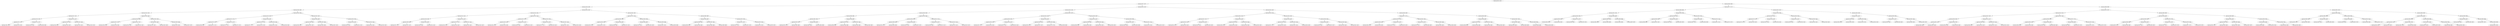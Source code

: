 digraph G{
1194361637 [label="Node{data=[8501, 8501]}"]
1194361637 -> 485664459
485664459 [label="Node{data=[5877, 5877]}"]
485664459 -> 1067007270
1067007270 [label="Node{data=[3326, 3326]}"]
1067007270 -> 700865068
700865068 [label="Node{data=[3268, 3268]}"]
700865068 -> 1781321114
1781321114 [label="Node{data=[3235, 3235]}"]
1781321114 -> 1675754218
1675754218 [label="Node{data=[3227, 3227]}"]
1675754218 -> 367496125
367496125 [label="Node{data=[2105, 2105]}"]
367496125 -> 241935383
241935383 [label="Node{data=[1972, 1972]}"]
241935383 -> 36169821
36169821 [label="Node{data=[1963, 1963]}"]
241935383 -> 1853711449
1853711449 [label="Node{data=[2016, 2016]}"]
367496125 -> 1206820936
1206820936 [label="Node{data=[2712, 2712]}"]
1206820936 -> 343338942
343338942 [label="Node{data=[2400, 2400]}"]
1206820936 -> 699304045
699304045 [label="Node{data=[2806, 2806]}"]
1675754218 -> 754216621
754216621 [label="Node{data=[3231, 3231]}"]
754216621 -> 514488219
514488219 [label="Node{data=[3229, 3229]}"]
514488219 -> 1023566063
1023566063 [label="Node{data=[3228, 3228]}"]
514488219 -> 1613920962
1613920962 [label="Node{data=[3230, 3230]}"]
754216621 -> 1874653551
1874653551 [label="Node{data=[3233, 3233]}"]
1874653551 -> 585581996
585581996 [label="Node{data=[3232, 3232]}"]
1874653551 -> 206330887
206330887 [label="Node{data=[3234, 3234]}"]
1781321114 -> 2136720166
2136720166 [label="Node{data=[3260, 3260]}"]
2136720166 -> 2011460139
2011460139 [label="Node{data=[3239, 3239]}"]
2011460139 -> 1865843550
1865843550 [label="Node{data=[3237, 3237]}"]
1865843550 -> 24401627
24401627 [label="Node{data=[3236, 3236]}"]
1865843550 -> 546826016
546826016 [label="Node{data=[3238, 3238]}"]
2011460139 -> 1949740083
1949740083 [label="Node{data=[3241, 3241]}"]
1949740083 -> 792853912
792853912 [label="Node{data=[3240, 3240]}"]
1949740083 -> 203469861
203469861 [label="Node{data=[3242, 3242]}"]
2136720166 -> 328330342
328330342 [label="Node{data=[3264, 3264]}"]
328330342 -> 1376230675
1376230675 [label="Node{data=[3262, 3262]}"]
1376230675 -> 1921648630
1921648630 [label="Node{data=[3261, 3261]}"]
1376230675 -> 2072122398
2072122398 [label="Node{data=[3263, 3263]}"]
328330342 -> 1735140820
1735140820 [label="Node{data=[3266, 3266]}"]
1735140820 -> 166581039
166581039 [label="Node{data=[3265, 3265]}"]
1735140820 -> 729464915
729464915 [label="Node{data=[3267, 3267]}"]
700865068 -> 1085477830
1085477830 [label="Node{data=[3284, 3284]}"]
1085477830 -> 1182260353
1182260353 [label="Node{data=[3276, 3276]}"]
1182260353 -> 568597451
568597451 [label="Node{data=[3272, 3272]}"]
568597451 -> 1558265852
1558265852 [label="Node{data=[3270, 3270]}"]
1558265852 -> 68434565
68434565 [label="Node{data=[3269, 3269]}"]
1558265852 -> 2097114450
2097114450 [label="Node{data=[3271, 3271]}"]
568597451 -> 2109999941
2109999941 [label="Node{data=[3274, 3274]}"]
2109999941 -> 680515038
680515038 [label="Node{data=[3273, 3273]}"]
2109999941 -> 225055320
225055320 [label="Node{data=[3275, 3275]}"]
1182260353 -> 184052570
184052570 [label="Node{data=[3280, 3280]}"]
184052570 -> 1471924067
1471924067 [label="Node{data=[3278, 3278]}"]
1471924067 -> 21809519
21809519 [label="Node{data=[3277, 3277]}"]
1471924067 -> 1550447564
1550447564 [label="Node{data=[3279, 3279]}"]
184052570 -> 360898976
360898976 [label="Node{data=[3282, 3282]}"]
360898976 -> 478919852
478919852 [label="Node{data=[3281, 3281]}"]
360898976 -> 2070616547
2070616547 [label="Node{data=[3283, 3283]}"]
1085477830 -> 1754231505
1754231505 [label="Node{data=[3292, 3292]}"]
1754231505 -> 1778520449
1778520449 [label="Node{data=[3288, 3288]}"]
1778520449 -> 732802737
732802737 [label="Node{data=[3286, 3286]}"]
732802737 -> 136977958
136977958 [label="Node{data=[3285, 3285]}"]
732802737 -> 455142408
455142408 [label="Node{data=[3287, 3287]}"]
1778520449 -> 1641310452
1641310452 [label="Node{data=[3290, 3290]}"]
1641310452 -> 667585113
667585113 [label="Node{data=[3289, 3289]}"]
1641310452 -> 2143910824
2143910824 [label="Node{data=[3291, 3291]}"]
1754231505 -> 1662355701
1662355701 [label="Node{data=[3322, 3322]}"]
1662355701 -> 566550443
566550443 [label="Node{data=[3320, 3320]}"]
566550443 -> 1378812296
1378812296 [label="Node{data=[3293, 3293]}"]
566550443 -> 1720656990
1720656990 [label="Node{data=[3321, 3321]}"]
1662355701 -> 689064538
689064538 [label="Node{data=[3324, 3324]}"]
689064538 -> 774697300
774697300 [label="Node{data=[3323, 3323]}"]
689064538 -> 69572184
69572184 [label="Node{data=[3325, 3325]}"]
1067007270 -> 454553430
454553430 [label="Node{data=[4524, 4524]}"]
454553430 -> 552347380
552347380 [label="Node{data=[4423, 4423]}"]
552347380 -> 1761859052
1761859052 [label="Node{data=[4415, 4415]}"]
1761859052 -> 1102846402
1102846402 [label="Node{data=[4198, 4198]}"]
1102846402 -> 1710564348
1710564348 [label="Node{data=[3396, 3396]}"]
1710564348 -> 611283504
611283504 [label="Node{data=[3327, 3327]}"]
1710564348 -> 1404334052
1404334052 [label="Node{data=[4167, 4167]}"]
1102846402 -> 1919360601
1919360601 [label="Node{data=[4362, 4362]}"]
1919360601 -> 1044457770
1044457770 [label="Node{data=[4339, 4339]}"]
1919360601 -> 1642078752
1642078752 [label="Node{data=[4414, 4414]}"]
1761859052 -> 299608759
299608759 [label="Node{data=[4419, 4419]}"]
299608759 -> 1535441667
1535441667 [label="Node{data=[4417, 4417]}"]
1535441667 -> 1824227616
1824227616 [label="Node{data=[4416, 4416]}"]
1535441667 -> 204103605
204103605 [label="Node{data=[4418, 4418]}"]
299608759 -> 1088995989
1088995989 [label="Node{data=[4421, 4421]}"]
1088995989 -> 1019770216
1019770216 [label="Node{data=[4420, 4420]}"]
1088995989 -> 214581584
214581584 [label="Node{data=[4422, 4422]}"]
552347380 -> 1380151435
1380151435 [label="Node{data=[4516, 4516]}"]
1380151435 -> 1421474876
1421474876 [label="Node{data=[4427, 4427]}"]
1421474876 -> 732279030
732279030 [label="Node{data=[4425, 4425]}"]
732279030 -> 1975231507
1975231507 [label="Node{data=[4424, 4424]}"]
732279030 -> 1018512647
1018512647 [label="Node{data=[4426, 4426]}"]
1421474876 -> 670439089
670439089 [label="Node{data=[4514, 4514]}"]
670439089 -> 559030457
559030457 [label="Node{data=[4465, 4465]}"]
670439089 -> 157385660
157385660 [label="Node{data=[4515, 4515]}"]
1380151435 -> 535458538
535458538 [label="Node{data=[4520, 4520]}"]
535458538 -> 146717752
146717752 [label="Node{data=[4518, 4518]}"]
146717752 -> 945361534
945361534 [label="Node{data=[4517, 4517]}"]
146717752 -> 1033898666
1033898666 [label="Node{data=[4519, 4519]}"]
535458538 -> 1896956630
1896956630 [label="Node{data=[4522, 4522]}"]
1896956630 -> 204697520
204697520 [label="Node{data=[4521, 4521]}"]
1896956630 -> 2080982698
2080982698 [label="Node{data=[4523, 4523]}"]
454553430 -> 1094842075
1094842075 [label="Node{data=[5861, 5861]}"]
1094842075 -> 985467863
985467863 [label="Node{data=[4754, 4754]}"]
985467863 -> 761576927
761576927 [label="Node{data=[4692, 4692]}"]
761576927 -> 468619983
468619983 [label="Node{data=[4526, 4526]}"]
468619983 -> 1431787591
1431787591 [label="Node{data=[4525, 4525]}"]
468619983 -> 132518537
132518537 [label="Node{data=[4527, 4527]}"]
761576927 -> 258264559
258264559 [label="Node{data=[4694, 4694]}"]
258264559 -> 1626557990
1626557990 [label="Node{data=[4693, 4693]}"]
258264559 -> 252294943
252294943 [label="Node{data=[4735, 4735]}"]
985467863 -> 952933933
952933933 [label="Node{data=[4948, 4948]}"]
952933933 -> 292435822
292435822 [label="Node{data=[4884, 4884]}"]
292435822 -> 1796655387
1796655387 [label="Node{data=[4784, 4784]}"]
292435822 -> 702884393
702884393 [label="Node{data=[4919, 4919]}"]
952933933 -> 1963259086
1963259086 [label="Node{data=[5859, 5859]}"]
1963259086 -> 363948103
363948103 [label="Node{data=[5847, 5847]}"]
1963259086 -> 1219634683
1219634683 [label="Node{data=[5860, 5860]}"]
1094842075 -> 1216805542
1216805542 [label="Node{data=[5869, 5869]}"]
1216805542 -> 443991548
443991548 [label="Node{data=[5865, 5865]}"]
443991548 -> 68908453
68908453 [label="Node{data=[5863, 5863]}"]
68908453 -> 1566512416
1566512416 [label="Node{data=[5862, 5862]}"]
68908453 -> 586389479
586389479 [label="Node{data=[5864, 5864]}"]
443991548 -> 243724128
243724128 [label="Node{data=[5867, 5867]}"]
243724128 -> 1374618952
1374618952 [label="Node{data=[5866, 5866]}"]
243724128 -> 1950153792
1950153792 [label="Node{data=[5868, 5868]}"]
1216805542 -> 1255014799
1255014799 [label="Node{data=[5873, 5873]}"]
1255014799 -> 1930041945
1930041945 [label="Node{data=[5871, 5871]}"]
1930041945 -> 1516672053
1516672053 [label="Node{data=[5870, 5870]}"]
1930041945 -> 1235987909
1235987909 [label="Node{data=[5872, 5872]}"]
1255014799 -> 1934823174
1934823174 [label="Node{data=[5875, 5875]}"]
1934823174 -> 1353194471
1353194471 [label="Node{data=[5874, 5874]}"]
1934823174 -> 1048705787
1048705787 [label="Node{data=[5876, 5876]}"]
485664459 -> 718323051
718323051 [label="Node{data=[8313, 8313]}"]
718323051 -> 1100004360
1100004360 [label="Node{data=[6216, 6216]}"]
1100004360 -> 1366814974
1366814974 [label="Node{data=[5940, 5940]}"]
1366814974 -> 1611697673
1611697673 [label="Node{data=[5885, 5885]}"]
1611697673 -> 1325685893
1325685893 [label="Node{data=[5881, 5881]}"]
1325685893 -> 187750801
187750801 [label="Node{data=[5879, 5879]}"]
187750801 -> 1697523721
1697523721 [label="Node{data=[5878, 5878]}"]
187750801 -> 27955811
27955811 [label="Node{data=[5880, 5880]}"]
1325685893 -> 1814496935
1814496935 [label="Node{data=[5883, 5883]}"]
1814496935 -> 1633068771
1633068771 [label="Node{data=[5882, 5882]}"]
1814496935 -> 1974252704
1974252704 [label="Node{data=[5884, 5884]}"]
1611697673 -> 549456380
549456380 [label="Node{data=[5889, 5889]}"]
549456380 -> 1954947453
1954947453 [label="Node{data=[5887, 5887]}"]
1954947453 -> 548663472
548663472 [label="Node{data=[5886, 5886]}"]
1954947453 -> 816466354
816466354 [label="Node{data=[5888, 5888]}"]
549456380 -> 268773810
268773810 [label="Node{data=[5891, 5891]}"]
268773810 -> 1439526662
1439526662 [label="Node{data=[5890, 5890]}"]
268773810 -> 1782850431
1782850431 [label="Node{data=[5892, 5892]}"]
1366814974 -> 146866268
146866268 [label="Node{data=[6208, 6208]}"]
146866268 -> 833675343
833675343 [label="Node{data=[6204, 6204]}"]
833675343 -> 255532064
255532064 [label="Node{data=[6094, 6094]}"]
255532064 -> 1152354659
1152354659 [label="Node{data=[6014, 6014]}"]
255532064 -> 1156358730
1156358730 [label="Node{data=[6095, 6095]}"]
833675343 -> 1919455232
1919455232 [label="Node{data=[6206, 6206]}"]
1919455232 -> 635783281
635783281 [label="Node{data=[6205, 6205]}"]
1919455232 -> 490285375
490285375 [label="Node{data=[6207, 6207]}"]
146866268 -> 1013331488
1013331488 [label="Node{data=[6212, 6212]}"]
1013331488 -> 171460924
171460924 [label="Node{data=[6210, 6210]}"]
171460924 -> 85016266
85016266 [label="Node{data=[6209, 6209]}"]
171460924 -> 1362468742
1362468742 [label="Node{data=[6211, 6211]}"]
1013331488 -> 1559196854
1559196854 [label="Node{data=[6214, 6214]}"]
1559196854 -> 349611966
349611966 [label="Node{data=[6213, 6213]}"]
1559196854 -> 415050880
415050880 [label="Node{data=[6215, 6215]}"]
1100004360 -> 1703500222
1703500222 [label="Node{data=[8297, 8297]}"]
1703500222 -> 1122294653
1122294653 [label="Node{data=[6224, 6224]}"]
1122294653 -> 1672376264
1672376264 [label="Node{data=[6220, 6220]}"]
1672376264 -> 302417425
302417425 [label="Node{data=[6218, 6218]}"]
302417425 -> 1030584646
1030584646 [label="Node{data=[6217, 6217]}"]
302417425 -> 1496736421
1496736421 [label="Node{data=[6219, 6219]}"]
1672376264 -> 1232504420
1232504420 [label="Node{data=[6222, 6222]}"]
1232504420 -> 1877391189
1877391189 [label="Node{data=[6221, 6221]}"]
1232504420 -> 966214822
966214822 [label="Node{data=[6223, 6223]}"]
1122294653 -> 1407068795
1407068795 [label="Node{data=[6246, 6246]}"]
1407068795 -> 778486722
778486722 [label="Node{data=[6226, 6226]}"]
778486722 -> 1960875332
1960875332 [label="Node{data=[6225, 6225]}"]
778486722 -> 2010209546
2010209546 [label="Node{data=[6227, 6227]}"]
1407068795 -> 1442724985
1442724985 [label="Node{data=[8264, 8264]}"]
1442724985 -> 1293852119
1293852119 [label="Node{data=[7973, 7973]}"]
1442724985 -> 1025801093
1025801093 [label="Node{data=[8296, 8296]}"]
1703500222 -> 1080055846
1080055846 [label="Node{data=[8305, 8305]}"]
1080055846 -> 1691986343
1691986343 [label="Node{data=[8301, 8301]}"]
1691986343 -> 1561358542
1561358542 [label="Node{data=[8299, 8299]}"]
1561358542 -> 1131860154
1131860154 [label="Node{data=[8298, 8298]}"]
1561358542 -> 18153882
18153882 [label="Node{data=[8300, 8300]}"]
1691986343 -> 673711246
673711246 [label="Node{data=[8303, 8303]}"]
673711246 -> 1986037573
1986037573 [label="Node{data=[8302, 8302]}"]
673711246 -> 65436211
65436211 [label="Node{data=[8304, 8304]}"]
1080055846 -> 710324740
710324740 [label="Node{data=[8309, 8309]}"]
710324740 -> 1119018932
1119018932 [label="Node{data=[8307, 8307]}"]
1119018932 -> 815407624
815407624 [label="Node{data=[8306, 8306]}"]
1119018932 -> 10351050
10351050 [label="Node{data=[8308, 8308]}"]
710324740 -> 524592463
524592463 [label="Node{data=[8311, 8311]}"]
524592463 -> 1272944236
1272944236 [label="Node{data=[8310, 8310]}"]
524592463 -> 716466045
716466045 [label="Node{data=[8312, 8312]}"]
718323051 -> 1162399808
1162399808 [label="Node{data=[8432, 8432]}"]
1162399808 -> 2132573051
2132573051 [label="Node{data=[8416, 8416]}"]
2132573051 -> 1212677634
1212677634 [label="Node{data=[8321, 8321]}"]
1212677634 -> 1094838264
1094838264 [label="Node{data=[8317, 8317]}"]
1094838264 -> 1107883328
1107883328 [label="Node{data=[8315, 8315]}"]
1107883328 -> 1590921689
1590921689 [label="Node{data=[8314, 8314]}"]
1107883328 -> 697551855
697551855 [label="Node{data=[8316, 8316]}"]
1094838264 -> 1738774274
1738774274 [label="Node{data=[8319, 8319]}"]
1738774274 -> 1652870211
1652870211 [label="Node{data=[8318, 8318]}"]
1738774274 -> 542837899
542837899 [label="Node{data=[8320, 8320]}"]
1212677634 -> 387999708
387999708 [label="Node{data=[8325, 8325]}"]
387999708 -> 1816197565
1816197565 [label="Node{data=[8323, 8323]}"]
1816197565 -> 677562018
677562018 [label="Node{data=[8322, 8322]}"]
1816197565 -> 1344649329
1344649329 [label="Node{data=[8324, 8324]}"]
387999708 -> 1143946030
1143946030 [label="Node{data=[8333, 8333]}"]
1143946030 -> 801750791
801750791 [label="Node{data=[8326, 8326]}"]
1143946030 -> 287320970
287320970 [label="Node{data=[8391, 8391]}"]
2132573051 -> 1815871471
1815871471 [label="Node{data=[8424, 8424]}"]
1815871471 -> 1366318861
1366318861 [label="Node{data=[8420, 8420]}"]
1366318861 -> 866378659
866378659 [label="Node{data=[8418, 8418]}"]
866378659 -> 600830502
600830502 [label="Node{data=[8417, 8417]}"]
866378659 -> 272147767
272147767 [label="Node{data=[8419, 8419]}"]
1366318861 -> 1130563594
1130563594 [label="Node{data=[8422, 8422]}"]
1130563594 -> 1869694270
1869694270 [label="Node{data=[8421, 8421]}"]
1130563594 -> 871613492
871613492 [label="Node{data=[8423, 8423]}"]
1815871471 -> 1723321952
1723321952 [label="Node{data=[8428, 8428]}"]
1723321952 -> 1037023716
1037023716 [label="Node{data=[8426, 8426]}"]
1037023716 -> 1492276182
1492276182 [label="Node{data=[8425, 8425]}"]
1037023716 -> 1972235928
1972235928 [label="Node{data=[8427, 8427]}"]
1723321952 -> 764541575
764541575 [label="Node{data=[8430, 8430]}"]
764541575 -> 1842439752
1842439752 [label="Node{data=[8429, 8429]}"]
764541575 -> 662168775
662168775 [label="Node{data=[8431, 8431]}"]
1162399808 -> 1024731039
1024731039 [label="Node{data=[8485, 8485]}"]
1024731039 -> 536061816
536061816 [label="Node{data=[8477, 8477]}"]
536061816 -> 2046194152
2046194152 [label="Node{data=[8470, 8470]}"]
2046194152 -> 1639969741
1639969741 [label="Node{data=[8434, 8434]}"]
1639969741 -> 2097875130
2097875130 [label="Node{data=[8433, 8433]}"]
1639969741 -> 2143401988
2143401988 [label="Node{data=[8435, 8435]}"]
2046194152 -> 896724773
896724773 [label="Node{data=[8475, 8475]}"]
896724773 -> 734876637
734876637 [label="Node{data=[8474, 8474]}"]
896724773 -> 237424838
237424838 [label="Node{data=[8476, 8476]}"]
536061816 -> 2094352542
2094352542 [label="Node{data=[8481, 8481]}"]
2094352542 -> 1585224678
1585224678 [label="Node{data=[8479, 8479]}"]
1585224678 -> 535722063
535722063 [label="Node{data=[8478, 8478]}"]
1585224678 -> 662055828
662055828 [label="Node{data=[8480, 8480]}"]
2094352542 -> 1907431004
1907431004 [label="Node{data=[8483, 8483]}"]
1907431004 -> 1269301287
1269301287 [label="Node{data=[8482, 8482]}"]
1907431004 -> 661136669
661136669 [label="Node{data=[8484, 8484]}"]
1024731039 -> 827625711
827625711 [label="Node{data=[8493, 8493]}"]
827625711 -> 1211003759
1211003759 [label="Node{data=[8489, 8489]}"]
1211003759 -> 1133312885
1133312885 [label="Node{data=[8487, 8487]}"]
1133312885 -> 623537876
623537876 [label="Node{data=[8486, 8486]}"]
1133312885 -> 820793718
820793718 [label="Node{data=[8488, 8488]}"]
1211003759 -> 199420175
199420175 [label="Node{data=[8491, 8491]}"]
199420175 -> 789707861
789707861 [label="Node{data=[8490, 8490]}"]
199420175 -> 1497066413
1497066413 [label="Node{data=[8492, 8492]}"]
827625711 -> 185525789
185525789 [label="Node{data=[8497, 8497]}"]
185525789 -> 389602530
389602530 [label="Node{data=[8495, 8495]}"]
389602530 -> 929786116
929786116 [label="Node{data=[8494, 8494]}"]
389602530 -> 898566727
898566727 [label="Node{data=[8496, 8496]}"]
185525789 -> 1238183141
1238183141 [label="Node{data=[8499, 8499]}"]
1238183141 -> 407054066
407054066 [label="Node{data=[8498, 8498]}"]
1238183141 -> 1946967991
1946967991 [label="Node{data=[8500, 8500]}"]
1194361637 -> 958180931
958180931 [label="Node{data=[9363, 9363]}"]
958180931 -> 420874113
420874113 [label="Node{data=[9177, 9177]}"]
420874113 -> 417584871
417584871 [label="Node{data=[8998, 8998]}"]
417584871 -> 243581867
243581867 [label="Node{data=[8781, 8781]}"]
243581867 -> 1379273358
1379273358 [label="Node{data=[8505, 8505]}"]
1379273358 -> 2067080518
2067080518 [label="Node{data=[8503, 8503]}"]
2067080518 -> 2103939113
2103939113 [label="Node{data=[8502, 8502]}"]
2067080518 -> 1431739829
1431739829 [label="Node{data=[8504, 8504]}"]
1379273358 -> 936812523
936812523 [label="Node{data=[8752, 8752]}"]
936812523 -> 1696305986
1696305986 [label="Node{data=[8506, 8506]}"]
936812523 -> 616345872
616345872 [label="Node{data=[8780, 8780]}"]
243581867 -> 1164323591
1164323591 [label="Node{data=[8990, 8990]}"]
1164323591 -> 1187831175
1187831175 [label="Node{data=[8963, 8963]}"]
1187831175 -> 2138363807
2138363807 [label="Node{data=[8848, 8848]}"]
1187831175 -> 1040309584
1040309584 [label="Node{data=[8969, 8969]}"]
1164323591 -> 1254881156
1254881156 [label="Node{data=[8996, 8996]}"]
1254881156 -> 1791699903
1791699903 [label="Node{data=[8995, 8995]}"]
1254881156 -> 869978454
869978454 [label="Node{data=[8997, 8997]}"]
417584871 -> 50422048
50422048 [label="Node{data=[9006, 9006]}"]
50422048 -> 384024851
384024851 [label="Node{data=[9002, 9002]}"]
384024851 -> 633771683
633771683 [label="Node{data=[9000, 9000]}"]
633771683 -> 1081320236
1081320236 [label="Node{data=[8999, 8999]}"]
633771683 -> 1215550051
1215550051 [label="Node{data=[9001, 9001]}"]
384024851 -> 1074821415
1074821415 [label="Node{data=[9004, 9004]}"]
1074821415 -> 1366461448
1366461448 [label="Node{data=[9003, 9003]}"]
1074821415 -> 205860809
205860809 [label="Node{data=[9005, 9005]}"]
50422048 -> 1525875944
1525875944 [label="Node{data=[9010, 9010]}"]
1525875944 -> 434739152
434739152 [label="Node{data=[9008, 9008]}"]
434739152 -> 1547590185
1547590185 [label="Node{data=[9007, 9007]}"]
434739152 -> 2032143616
2032143616 [label="Node{data=[9009, 9009]}"]
1525875944 -> 993432200
993432200 [label="Node{data=[9132, 9132]}"]
993432200 -> 1857340713
1857340713 [label="Node{data=[9011, 9011]}"]
993432200 -> 1089811908
1089811908 [label="Node{data=[9176, 9176]}"]
420874113 -> 969173207
969173207 [label="Node{data=[9347, 9347]}"]
969173207 -> 912854965
912854965 [label="Node{data=[9248, 9248]}"]
912854965 -> 2117863900
2117863900 [label="Node{data=[9181, 9181]}"]
2117863900 -> 386812106
386812106 [label="Node{data=[9179, 9179]}"]
386812106 -> 219551788
219551788 [label="Node{data=[9178, 9178]}"]
386812106 -> 1945942684
1945942684 [label="Node{data=[9180, 9180]}"]
2117863900 -> 1829777366
1829777366 [label="Node{data=[9183, 9183]}"]
1829777366 -> 138240678
138240678 [label="Node{data=[9182, 9182]}"]
1829777366 -> 903339253
903339253 [label="Node{data=[9184, 9184]}"]
912854965 -> 594131081
594131081 [label="Node{data=[9343, 9343]}"]
594131081 -> 1332432301
1332432301 [label="Node{data=[9341, 9341]}"]
1332432301 -> 740310708
740310708 [label="Node{data=[9305, 9305]}"]
1332432301 -> 656113585
656113585 [label="Node{data=[9342, 9342]}"]
594131081 -> 1238902315
1238902315 [label="Node{data=[9345, 9345]}"]
1238902315 -> 1556810904
1556810904 [label="Node{data=[9344, 9344]}"]
1238902315 -> 1899187243
1899187243 [label="Node{data=[9346, 9346]}"]
969173207 -> 220812107
220812107 [label="Node{data=[9355, 9355]}"]
220812107 -> 88659387
88659387 [label="Node{data=[9351, 9351]}"]
88659387 -> 31700550
31700550 [label="Node{data=[9349, 9349]}"]
31700550 -> 1784344645
1784344645 [label="Node{data=[9348, 9348]}"]
31700550 -> 758011214
758011214 [label="Node{data=[9350, 9350]}"]
88659387 -> 1854453853
1854453853 [label="Node{data=[9353, 9353]}"]
1854453853 -> 1925538380
1925538380 [label="Node{data=[9352, 9352]}"]
1854453853 -> 1327525001
1327525001 [label="Node{data=[9354, 9354]}"]
220812107 -> 284935174
284935174 [label="Node{data=[9359, 9359]}"]
284935174 -> 1000004628
1000004628 [label="Node{data=[9357, 9357]}"]
1000004628 -> 1645481513
1645481513 [label="Node{data=[9356, 9356]}"]
1000004628 -> 773612230
773612230 [label="Node{data=[9358, 9358]}"]
284935174 -> 1611221239
1611221239 [label="Node{data=[9361, 9361]}"]
1611221239 -> 228479646
228479646 [label="Node{data=[9360, 9360]}"]
1611221239 -> 1329164354
1329164354 [label="Node{data=[9362, 9362]}"]
958180931 -> 50213169
50213169 [label="Node{data=[9596, 9596]}"]
50213169 -> 672829289
672829289 [label="Node{data=[9475, 9475]}"]
672829289 -> 1475293782
1475293782 [label="Node{data=[9415, 9415]}"]
1475293782 -> 1397810057
1397810057 [label="Node{data=[9407, 9407]}"]
1397810057 -> 550774635
550774635 [label="Node{data=[9403, 9403]}"]
550774635 -> 1556714975
1556714975 [label="Node{data=[9401, 9401]}"]
1556714975 -> 1922724242
1922724242 [label="Node{data=[9364, 9364]}"]
1556714975 -> 637700323
637700323 [label="Node{data=[9402, 9402]}"]
550774635 -> 669785143
669785143 [label="Node{data=[9405, 9405]}"]
669785143 -> 924521080
924521080 [label="Node{data=[9404, 9404]}"]
669785143 -> 372044776
372044776 [label="Node{data=[9406, 9406]}"]
1397810057 -> 609956958
609956958 [label="Node{data=[9411, 9411]}"]
609956958 -> 1662093638
1662093638 [label="Node{data=[9409, 9409]}"]
1662093638 -> 217501582
217501582 [label="Node{data=[9408, 9408]}"]
1662093638 -> 2109005387
2109005387 [label="Node{data=[9410, 9410]}"]
609956958 -> 3206247
3206247 [label="Node{data=[9413, 9413]}"]
3206247 -> 1862536862
1862536862 [label="Node{data=[9412, 9412]}"]
3206247 -> 1437873743
1437873743 [label="Node{data=[9414, 9414]}"]
1475293782 -> 237632564
237632564 [label="Node{data=[9467, 9467]}"]
237632564 -> 167602754
167602754 [label="Node{data=[9463, 9463]}"]
167602754 -> 1187177757
1187177757 [label="Node{data=[9461, 9461]}"]
1187177757 -> 842048964
842048964 [label="Node{data=[9460, 9460]}"]
1187177757 -> 1933125610
1933125610 [label="Node{data=[9462, 9462]}"]
167602754 -> 292879541
292879541 [label="Node{data=[9465, 9465]}"]
292879541 -> 1087310219
1087310219 [label="Node{data=[9464, 9464]}"]
292879541 -> 2011597523
2011597523 [label="Node{data=[9466, 9466]}"]
237632564 -> 1297802674
1297802674 [label="Node{data=[9471, 9471]}"]
1297802674 -> 2080188920
2080188920 [label="Node{data=[9469, 9469]}"]
2080188920 -> 1137112157
1137112157 [label="Node{data=[9468, 9468]}"]
2080188920 -> 11882212
11882212 [label="Node{data=[9470, 9470]}"]
1297802674 -> 441994293
441994293 [label="Node{data=[9473, 9473]}"]
441994293 -> 142083183
142083183 [label="Node{data=[9472, 9472]}"]
441994293 -> 2095611169
2095611169 [label="Node{data=[9474, 9474]}"]
672829289 -> 1451281974
1451281974 [label="Node{data=[9580, 9580]}"]
1451281974 -> 249633079
249633079 [label="Node{data=[9536, 9536]}"]
249633079 -> 1181892600
1181892600 [label="Node{data=[9500, 9500]}"]
1181892600 -> 2043433826
2043433826 [label="Node{data=[9498, 9498]}"]
2043433826 -> 695063315
695063315 [label="Node{data=[9497, 9497]}"]
2043433826 -> 792944552
792944552 [label="Node{data=[9499, 9499]}"]
1181892600 -> 2023303239
2023303239 [label="Node{data=[9502, 9502]}"]
2023303239 -> 1674916725
1674916725 [label="Node{data=[9501, 9501]}"]
2023303239 -> 610763095
610763095 [label="Node{data=[9503, 9503]}"]
249633079 -> 300688492
300688492 [label="Node{data=[9576, 9576]}"]
300688492 -> 545713414
545713414 [label="Node{data=[9574, 9574]}"]
545713414 -> 1778527480
1778527480 [label="Node{data=[9537, 9537]}"]
545713414 -> 1920431574
1920431574 [label="Node{data=[9575, 9575]}"]
300688492 -> 46723248
46723248 [label="Node{data=[9578, 9578]}"]
46723248 -> 363971378
363971378 [label="Node{data=[9577, 9577]}"]
46723248 -> 1856985232
1856985232 [label="Node{data=[9579, 9579]}"]
1451281974 -> 666851670
666851670 [label="Node{data=[9588, 9588]}"]
666851670 -> 1656184929
1656184929 [label="Node{data=[9584, 9584]}"]
1656184929 -> 2030344022
2030344022 [label="Node{data=[9582, 9582]}"]
2030344022 -> 1845177150
1845177150 [label="Node{data=[9581, 9581]}"]
2030344022 -> 810789438
810789438 [label="Node{data=[9583, 9583]}"]
1656184929 -> 1765699645
1765699645 [label="Node{data=[9586, 9586]}"]
1765699645 -> 886961259
886961259 [label="Node{data=[9585, 9585]}"]
1765699645 -> 4954901
4954901 [label="Node{data=[9587, 9587]}"]
666851670 -> 769971064
769971064 [label="Node{data=[9592, 9592]}"]
769971064 -> 927068513
927068513 [label="Node{data=[9590, 9590]}"]
927068513 -> 1818502478
1818502478 [label="Node{data=[9589, 9589]}"]
927068513 -> 808159460
808159460 [label="Node{data=[9591, 9591]}"]
769971064 -> 996143754
996143754 [label="Node{data=[9594, 9594]}"]
996143754 -> 61724281
61724281 [label="Node{data=[9593, 9593]}"]
996143754 -> 1320082711
1320082711 [label="Node{data=[9595, 9595]}"]
50213169 -> 573440142
573440142 [label="Node{data=[9612, 9612]}"]
573440142 -> 1721855459
1721855459 [label="Node{data=[9604, 9604]}"]
1721855459 -> 189948240
189948240 [label="Node{data=[9600, 9600]}"]
189948240 -> 866931528
866931528 [label="Node{data=[9598, 9598]}"]
866931528 -> 1641287619
1641287619 [label="Node{data=[9597, 9597]}"]
866931528 -> 209172591
209172591 [label="Node{data=[9599, 9599]}"]
189948240 -> 339148880
339148880 [label="Node{data=[9602, 9602]}"]
339148880 -> 1162880909
1162880909 [label="Node{data=[9601, 9601]}"]
339148880 -> 71013107
71013107 [label="Node{data=[9603, 9603]}"]
1721855459 -> 893318875
893318875 [label="Node{data=[9608, 9608]}"]
893318875 -> 430392748
430392748 [label="Node{data=[9606, 9606]}"]
430392748 -> 1561294170
1561294170 [label="Node{data=[9605, 9605]}"]
430392748 -> 100390914
100390914 [label="Node{data=[9607, 9607]}"]
893318875 -> 1202814536
1202814536 [label="Node{data=[9610, 9610]}"]
1202814536 -> 1687734583
1687734583 [label="Node{data=[9609, 9609]}"]
1202814536 -> 1109116251
1109116251 [label="Node{data=[9611, 9611]}"]
573440142 -> 435896018
435896018 [label="Node{data=[9902, 9902]}"]
435896018 -> 1442074779
1442074779 [label="Node{data=[9644, 9644]}"]
1442074779 -> 2005396067
2005396067 [label="Node{data=[9640, 9640]}"]
2005396067 -> 1797966037
1797966037 [label="Node{data=[9614, 9614]}"]
1797966037 -> 728200908
728200908 [label="Node{data=[9613, 9613]}"]
1797966037 -> 1549835187
1549835187 [label="Node{data=[9619, 9619]}"]
2005396067 -> 352102062
352102062 [label="Node{data=[9642, 9642]}"]
352102062 -> 690862212
690862212 [label="Node{data=[9641, 9641]}"]
352102062 -> 963410555
963410555 [label="Node{data=[9643, 9643]}"]
1442074779 -> 1628034022
1628034022 [label="Node{data=[9898, 9898]}"]
1628034022 -> 280084671
280084671 [label="Node{data=[9870, 9870]}"]
280084671 -> 1411167157
1411167157 [label="Node{data=[9673, 9673]}"]
280084671 -> 242853103
242853103 [label="Node{data=[9897, 9897]}"]
1628034022 -> 566280229
566280229 [label="Node{data=[9900, 9900]}"]
566280229 -> 1072322714
1072322714 [label="Node{data=[9899, 9899]}"]
566280229 -> 249218505
249218505 [label="Node{data=[9901, 9901]}"]
435896018 -> 1304909345
1304909345 [label="Node{data=[9906, 9906]}"]
1304909345 -> 1788962388
1788962388 [label="Node{data=[9904, 9904]}"]
1788962388 -> 132304146
132304146 [label="Node{data=[9903, 9903]}"]
1788962388 -> 1598993578
1598993578 [label="Node{data=[9905, 9905]}"]
1304909345 -> 684693308
684693308 [label="Node{data=[9908, 9908]}"]
684693308 -> 1228789687
1228789687 [label="Node{data=[9907, 9907]}"]
684693308 -> 1487280607
1487280607 [label="Node{data=[9909, 9909]}"]
1487280607 -> 1919356293
1919356293 [label="Node{data=[9910, 9910]}"]
}